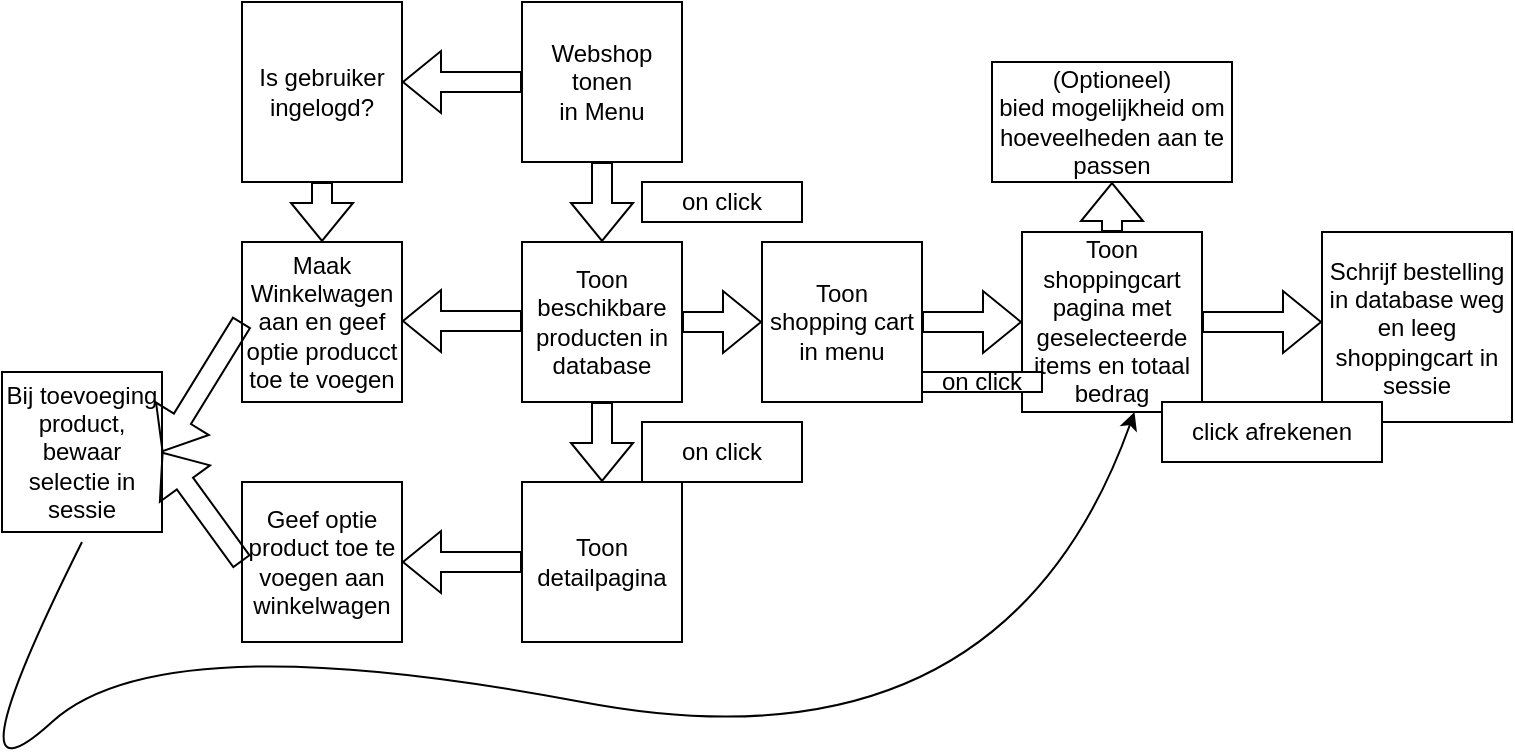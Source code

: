 <mxfile version="20.0.1" type="github"><diagram id="QVv5Jk58dOnDzbphv-r_" name="Page-1"><mxGraphModel dx="1422" dy="737" grid="1" gridSize="10" guides="1" tooltips="1" connect="1" arrows="1" fold="1" page="1" pageScale="1" pageWidth="850" pageHeight="1100" math="0" shadow="0"><root><mxCell id="0"/><mxCell id="1" parent="0"/><mxCell id="cmuBOKWnq_Rk3sW_dnrJ-1" value="&lt;div&gt;Webshop tonen&lt;/div&gt;&lt;div&gt;in Menu&lt;br&gt;&lt;/div&gt;" style="whiteSpace=wrap;html=1;aspect=fixed;" vertex="1" parent="1"><mxGeometry x="480" y="30" width="80" height="80" as="geometry"/></mxCell><mxCell id="cmuBOKWnq_Rk3sW_dnrJ-2" value="" style="shape=flexArrow;endArrow=classic;html=1;rounded=0;exitX=0.5;exitY=1;exitDx=0;exitDy=0;" edge="1" parent="1" source="cmuBOKWnq_Rk3sW_dnrJ-1"><mxGeometry width="50" height="50" relative="1" as="geometry"><mxPoint x="530" y="170" as="sourcePoint"/><mxPoint x="520" y="150" as="targetPoint"/></mxGeometry></mxCell><mxCell id="cmuBOKWnq_Rk3sW_dnrJ-3" value="Toon beschikbare producten in database" style="whiteSpace=wrap;html=1;aspect=fixed;" vertex="1" parent="1"><mxGeometry x="480" y="150" width="80" height="80" as="geometry"/></mxCell><mxCell id="cmuBOKWnq_Rk3sW_dnrJ-4" value="on click" style="rounded=0;whiteSpace=wrap;html=1;" vertex="1" parent="1"><mxGeometry x="540" y="120" width="80" height="20" as="geometry"/></mxCell><mxCell id="cmuBOKWnq_Rk3sW_dnrJ-5" value="" style="shape=flexArrow;endArrow=classic;html=1;rounded=0;exitX=0.5;exitY=1;exitDx=0;exitDy=0;" edge="1" parent="1" source="cmuBOKWnq_Rk3sW_dnrJ-3"><mxGeometry width="50" height="50" relative="1" as="geometry"><mxPoint x="520" y="240" as="sourcePoint"/><mxPoint x="520" y="270" as="targetPoint"/></mxGeometry></mxCell><mxCell id="cmuBOKWnq_Rk3sW_dnrJ-6" value="Toon detailpagina" style="whiteSpace=wrap;html=1;aspect=fixed;" vertex="1" parent="1"><mxGeometry x="480" y="270" width="80" height="80" as="geometry"/></mxCell><mxCell id="cmuBOKWnq_Rk3sW_dnrJ-7" value="on click" style="rounded=0;whiteSpace=wrap;html=1;" vertex="1" parent="1"><mxGeometry x="540" y="240" width="80" height="30" as="geometry"/></mxCell><mxCell id="cmuBOKWnq_Rk3sW_dnrJ-8" value="" style="shape=flexArrow;endArrow=classic;html=1;rounded=0;" edge="1" parent="1"><mxGeometry width="50" height="50" relative="1" as="geometry"><mxPoint x="480" y="189.5" as="sourcePoint"/><mxPoint x="420" y="189.5" as="targetPoint"/></mxGeometry></mxCell><mxCell id="cmuBOKWnq_Rk3sW_dnrJ-10" value="" style="shape=flexArrow;endArrow=classic;html=1;rounded=0;" edge="1" parent="1"><mxGeometry width="50" height="50" relative="1" as="geometry"><mxPoint x="480" y="310" as="sourcePoint"/><mxPoint x="420" y="310" as="targetPoint"/></mxGeometry></mxCell><mxCell id="cmuBOKWnq_Rk3sW_dnrJ-11" value="Maak Winkelwagen aan en geef optie producct toe te voegen" style="whiteSpace=wrap;html=1;aspect=fixed;" vertex="1" parent="1"><mxGeometry x="340" y="150" width="80" height="80" as="geometry"/></mxCell><mxCell id="cmuBOKWnq_Rk3sW_dnrJ-12" value="Is gebruiker ingelogd?" style="rounded=0;whiteSpace=wrap;html=1;" vertex="1" parent="1"><mxGeometry x="340" y="30" width="80" height="90" as="geometry"/></mxCell><mxCell id="cmuBOKWnq_Rk3sW_dnrJ-14" value="" style="shape=flexArrow;endArrow=classic;html=1;rounded=0;exitX=0;exitY=0.5;exitDx=0;exitDy=0;" edge="1" parent="1" source="cmuBOKWnq_Rk3sW_dnrJ-1"><mxGeometry width="50" height="50" relative="1" as="geometry"><mxPoint x="480" y="120" as="sourcePoint"/><mxPoint x="420" y="70" as="targetPoint"/></mxGeometry></mxCell><mxCell id="cmuBOKWnq_Rk3sW_dnrJ-16" value="" style="shape=flexArrow;endArrow=classic;html=1;rounded=0;exitX=0.5;exitY=1;exitDx=0;exitDy=0;entryX=0.5;entryY=0;entryDx=0;entryDy=0;" edge="1" parent="1" source="cmuBOKWnq_Rk3sW_dnrJ-12" target="cmuBOKWnq_Rk3sW_dnrJ-11"><mxGeometry width="50" height="50" relative="1" as="geometry"><mxPoint x="120" y="160" as="sourcePoint"/><mxPoint x="140" y="320" as="targetPoint"/></mxGeometry></mxCell><mxCell id="cmuBOKWnq_Rk3sW_dnrJ-17" value="Geef optie product toe te voegen aan winkelwagen" style="whiteSpace=wrap;html=1;aspect=fixed;" vertex="1" parent="1"><mxGeometry x="340" y="270" width="80" height="80" as="geometry"/></mxCell><mxCell id="cmuBOKWnq_Rk3sW_dnrJ-19" value="Bij toevoeging product, bewaar selectie in sessie" style="whiteSpace=wrap;html=1;aspect=fixed;" vertex="1" parent="1"><mxGeometry x="220" y="215" width="80" height="80" as="geometry"/></mxCell><mxCell id="cmuBOKWnq_Rk3sW_dnrJ-20" value="" style="shape=flexArrow;endArrow=classic;html=1;rounded=0;exitX=0;exitY=0.5;exitDx=0;exitDy=0;entryX=1;entryY=0.5;entryDx=0;entryDy=0;" edge="1" parent="1" source="cmuBOKWnq_Rk3sW_dnrJ-11" target="cmuBOKWnq_Rk3sW_dnrJ-19"><mxGeometry width="50" height="50" relative="1" as="geometry"><mxPoint x="240" y="190" as="sourcePoint"/><mxPoint x="290" y="140" as="targetPoint"/></mxGeometry></mxCell><mxCell id="cmuBOKWnq_Rk3sW_dnrJ-21" value="" style="shape=flexArrow;endArrow=classic;html=1;rounded=0;exitX=0;exitY=0.5;exitDx=0;exitDy=0;entryX=1;entryY=0.5;entryDx=0;entryDy=0;" edge="1" parent="1" source="cmuBOKWnq_Rk3sW_dnrJ-17" target="cmuBOKWnq_Rk3sW_dnrJ-19"><mxGeometry width="50" height="50" relative="1" as="geometry"><mxPoint x="400" y="360" as="sourcePoint"/><mxPoint x="450" y="310" as="targetPoint"/></mxGeometry></mxCell><mxCell id="cmuBOKWnq_Rk3sW_dnrJ-22" value="Toon shopping cart in menu" style="whiteSpace=wrap;html=1;aspect=fixed;" vertex="1" parent="1"><mxGeometry x="600" y="150" width="80" height="80" as="geometry"/></mxCell><mxCell id="cmuBOKWnq_Rk3sW_dnrJ-23" value="" style="shape=flexArrow;endArrow=classic;html=1;rounded=0;exitX=1;exitY=0.5;exitDx=0;exitDy=0;entryX=0;entryY=0.5;entryDx=0;entryDy=0;" edge="1" parent="1" source="cmuBOKWnq_Rk3sW_dnrJ-3" target="cmuBOKWnq_Rk3sW_dnrJ-22"><mxGeometry width="50" height="50" relative="1" as="geometry"><mxPoint x="680" y="340" as="sourcePoint"/><mxPoint x="730" y="290" as="targetPoint"/></mxGeometry></mxCell><mxCell id="cmuBOKWnq_Rk3sW_dnrJ-24" value="Toon shoppingcart pagina met geselecteerde items en totaal bedrag" style="whiteSpace=wrap;html=1;aspect=fixed;" vertex="1" parent="1"><mxGeometry x="730" y="145" width="90" height="90" as="geometry"/></mxCell><mxCell id="cmuBOKWnq_Rk3sW_dnrJ-25" value="" style="shape=flexArrow;endArrow=classic;html=1;rounded=0;entryX=0;entryY=0.5;entryDx=0;entryDy=0;exitX=1;exitY=0.5;exitDx=0;exitDy=0;" edge="1" parent="1" source="cmuBOKWnq_Rk3sW_dnrJ-22" target="cmuBOKWnq_Rk3sW_dnrJ-24"><mxGeometry width="50" height="50" relative="1" as="geometry"><mxPoint x="690" y="150" as="sourcePoint"/><mxPoint x="740" y="100" as="targetPoint"/></mxGeometry></mxCell><mxCell id="cmuBOKWnq_Rk3sW_dnrJ-26" value="on click" style="rounded=0;whiteSpace=wrap;html=1;" vertex="1" parent="1"><mxGeometry x="680" y="215" width="60" height="10" as="geometry"/></mxCell><mxCell id="cmuBOKWnq_Rk3sW_dnrJ-29" value="" style="curved=1;endArrow=classic;html=1;rounded=0;entryX=0.625;entryY=1;entryDx=0;entryDy=0;entryPerimeter=0;" edge="1" parent="1" target="cmuBOKWnq_Rk3sW_dnrJ-24"><mxGeometry width="50" height="50" relative="1" as="geometry"><mxPoint x="260" y="300" as="sourcePoint"/><mxPoint x="320" y="340" as="targetPoint"/><Array as="points"><mxPoint x="190" y="440"/><mxPoint x="300" y="340"/><mxPoint x="720" y="420"/></Array></mxGeometry></mxCell><mxCell id="cmuBOKWnq_Rk3sW_dnrJ-30" value="&lt;div&gt;(Optioneel)&lt;/div&gt;&lt;div&gt;bied mogelijkheid om hoeveelheden aan te passen&lt;br&gt;&lt;/div&gt;" style="rounded=0;whiteSpace=wrap;html=1;" vertex="1" parent="1"><mxGeometry x="715" y="60" width="120" height="60" as="geometry"/></mxCell><mxCell id="cmuBOKWnq_Rk3sW_dnrJ-31" value="" style="shape=flexArrow;endArrow=classic;html=1;rounded=0;exitX=0.5;exitY=0;exitDx=0;exitDy=0;entryX=0.5;entryY=1;entryDx=0;entryDy=0;" edge="1" parent="1" source="cmuBOKWnq_Rk3sW_dnrJ-24" target="cmuBOKWnq_Rk3sW_dnrJ-30"><mxGeometry width="50" height="50" relative="1" as="geometry"><mxPoint x="900" y="180" as="sourcePoint"/><mxPoint x="950" y="130" as="targetPoint"/></mxGeometry></mxCell><mxCell id="cmuBOKWnq_Rk3sW_dnrJ-32" value="Schrijf bestelling in database weg en leeg shoppingcart in sessie" style="whiteSpace=wrap;html=1;aspect=fixed;" vertex="1" parent="1"><mxGeometry x="880" y="145" width="95" height="95" as="geometry"/></mxCell><mxCell id="cmuBOKWnq_Rk3sW_dnrJ-33" value="" style="shape=flexArrow;endArrow=classic;html=1;rounded=0;exitX=1;exitY=0.5;exitDx=0;exitDy=0;" edge="1" parent="1" source="cmuBOKWnq_Rk3sW_dnrJ-24"><mxGeometry width="50" height="50" relative="1" as="geometry"><mxPoint x="860" y="340" as="sourcePoint"/><mxPoint x="880" y="190" as="targetPoint"/></mxGeometry></mxCell><mxCell id="cmuBOKWnq_Rk3sW_dnrJ-34" value="click afrekenen" style="rounded=0;whiteSpace=wrap;html=1;" vertex="1" parent="1"><mxGeometry x="800" y="230" width="110" height="30" as="geometry"/></mxCell></root></mxGraphModel></diagram></mxfile>